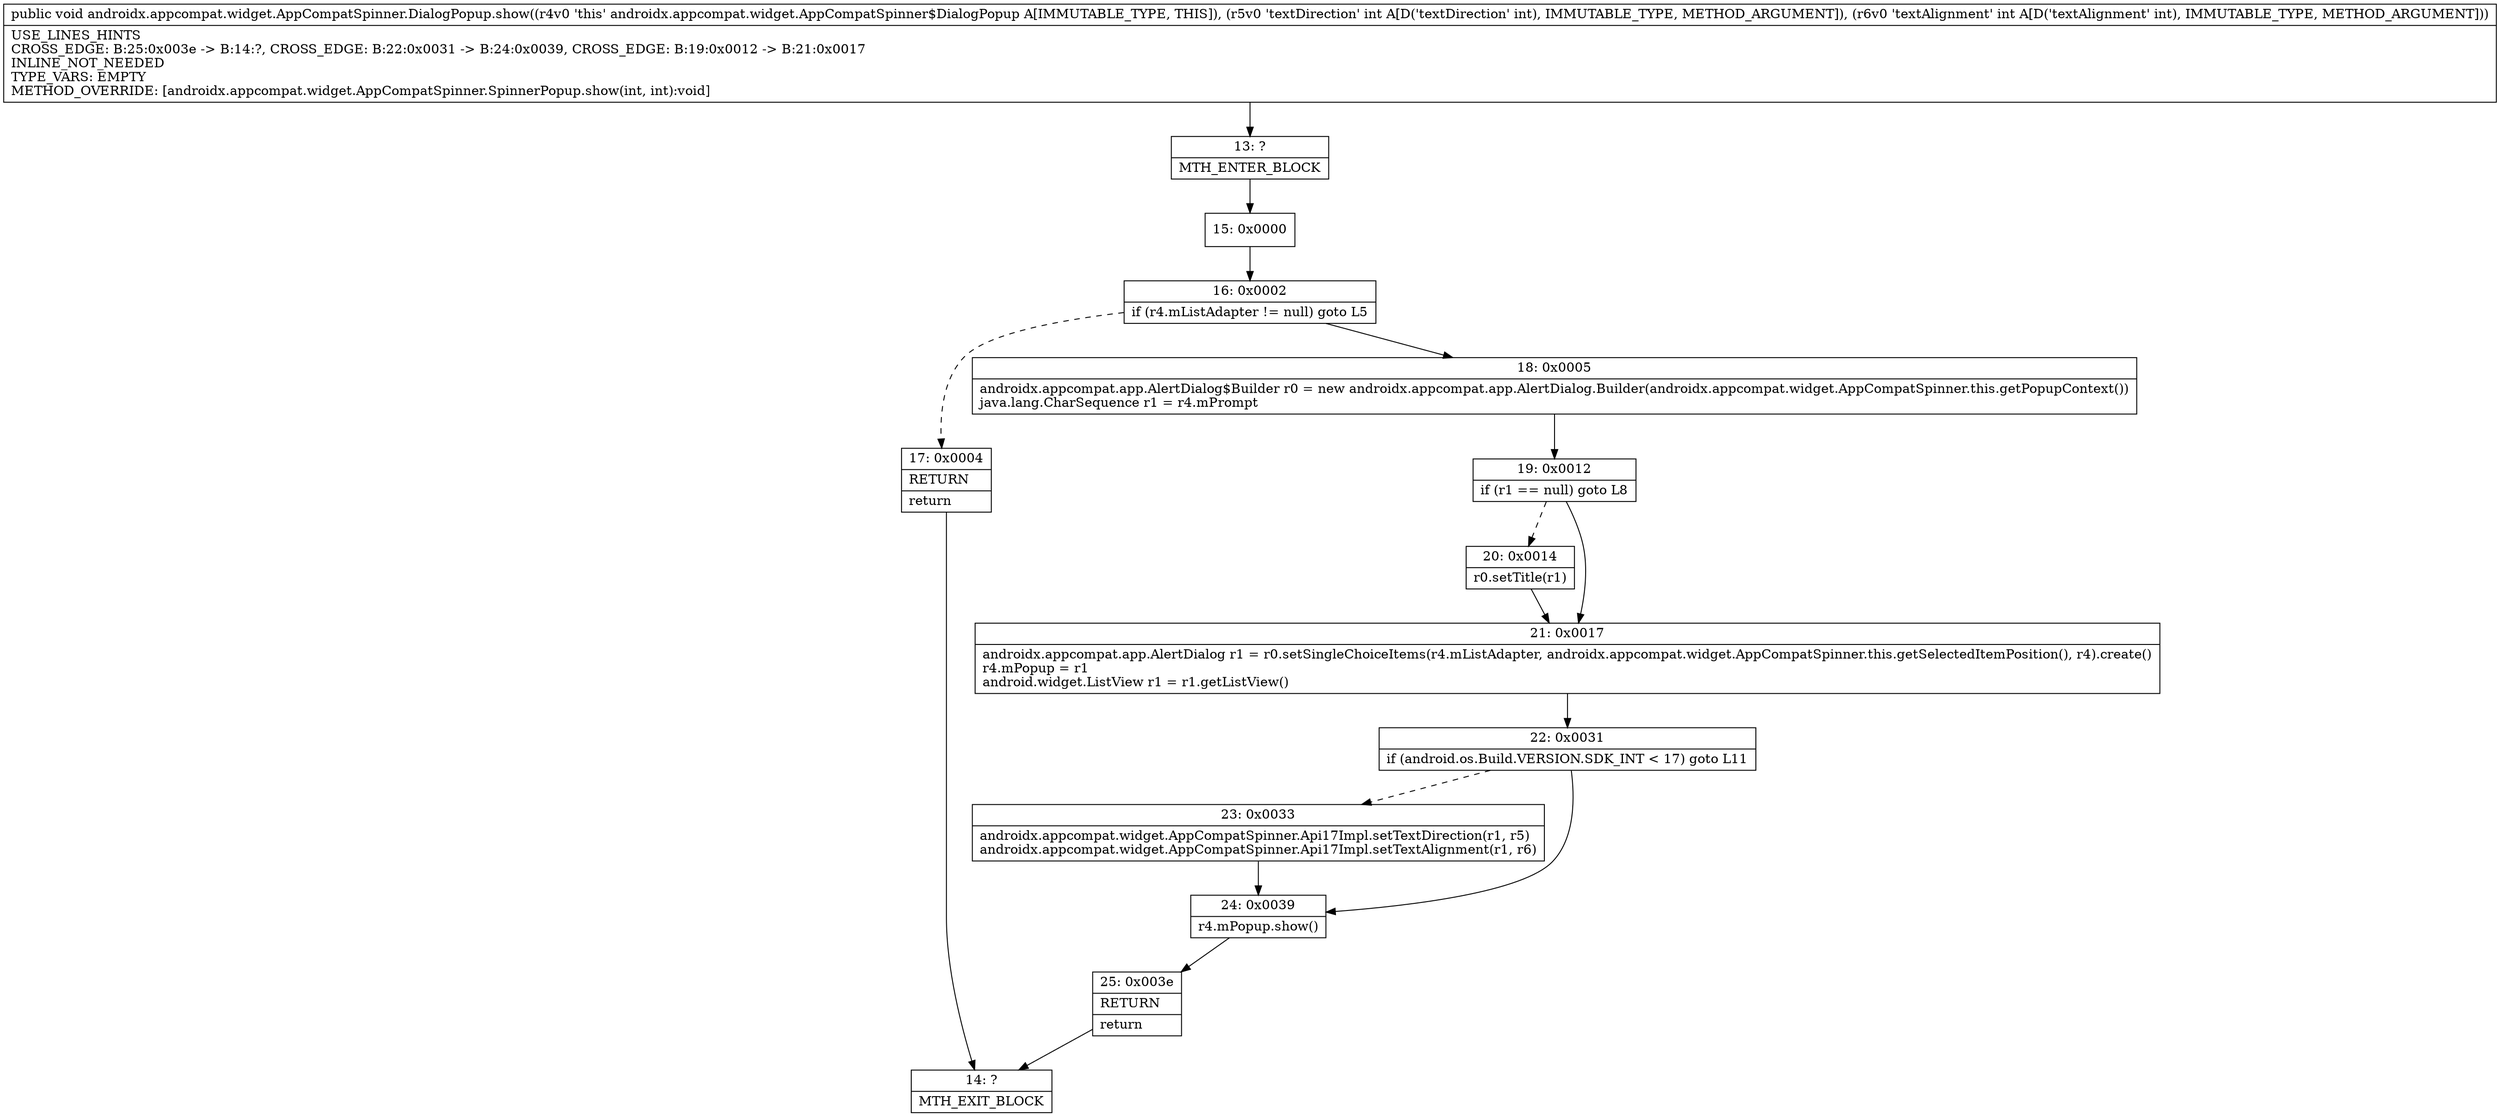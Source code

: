 digraph "CFG forandroidx.appcompat.widget.AppCompatSpinner.DialogPopup.show(II)V" {
Node_13 [shape=record,label="{13\:\ ?|MTH_ENTER_BLOCK\l}"];
Node_15 [shape=record,label="{15\:\ 0x0000}"];
Node_16 [shape=record,label="{16\:\ 0x0002|if (r4.mListAdapter != null) goto L5\l}"];
Node_17 [shape=record,label="{17\:\ 0x0004|RETURN\l|return\l}"];
Node_14 [shape=record,label="{14\:\ ?|MTH_EXIT_BLOCK\l}"];
Node_18 [shape=record,label="{18\:\ 0x0005|androidx.appcompat.app.AlertDialog$Builder r0 = new androidx.appcompat.app.AlertDialog.Builder(androidx.appcompat.widget.AppCompatSpinner.this.getPopupContext())\ljava.lang.CharSequence r1 = r4.mPrompt\l}"];
Node_19 [shape=record,label="{19\:\ 0x0012|if (r1 == null) goto L8\l}"];
Node_20 [shape=record,label="{20\:\ 0x0014|r0.setTitle(r1)\l}"];
Node_21 [shape=record,label="{21\:\ 0x0017|androidx.appcompat.app.AlertDialog r1 = r0.setSingleChoiceItems(r4.mListAdapter, androidx.appcompat.widget.AppCompatSpinner.this.getSelectedItemPosition(), r4).create()\lr4.mPopup = r1\landroid.widget.ListView r1 = r1.getListView()\l}"];
Node_22 [shape=record,label="{22\:\ 0x0031|if (android.os.Build.VERSION.SDK_INT \< 17) goto L11\l}"];
Node_23 [shape=record,label="{23\:\ 0x0033|androidx.appcompat.widget.AppCompatSpinner.Api17Impl.setTextDirection(r1, r5)\landroidx.appcompat.widget.AppCompatSpinner.Api17Impl.setTextAlignment(r1, r6)\l}"];
Node_24 [shape=record,label="{24\:\ 0x0039|r4.mPopup.show()\l}"];
Node_25 [shape=record,label="{25\:\ 0x003e|RETURN\l|return\l}"];
MethodNode[shape=record,label="{public void androidx.appcompat.widget.AppCompatSpinner.DialogPopup.show((r4v0 'this' androidx.appcompat.widget.AppCompatSpinner$DialogPopup A[IMMUTABLE_TYPE, THIS]), (r5v0 'textDirection' int A[D('textDirection' int), IMMUTABLE_TYPE, METHOD_ARGUMENT]), (r6v0 'textAlignment' int A[D('textAlignment' int), IMMUTABLE_TYPE, METHOD_ARGUMENT]))  | USE_LINES_HINTS\lCROSS_EDGE: B:25:0x003e \-\> B:14:?, CROSS_EDGE: B:22:0x0031 \-\> B:24:0x0039, CROSS_EDGE: B:19:0x0012 \-\> B:21:0x0017\lINLINE_NOT_NEEDED\lTYPE_VARS: EMPTY\lMETHOD_OVERRIDE: [androidx.appcompat.widget.AppCompatSpinner.SpinnerPopup.show(int, int):void]\l}"];
MethodNode -> Node_13;Node_13 -> Node_15;
Node_15 -> Node_16;
Node_16 -> Node_17[style=dashed];
Node_16 -> Node_18;
Node_17 -> Node_14;
Node_18 -> Node_19;
Node_19 -> Node_20[style=dashed];
Node_19 -> Node_21;
Node_20 -> Node_21;
Node_21 -> Node_22;
Node_22 -> Node_23[style=dashed];
Node_22 -> Node_24;
Node_23 -> Node_24;
Node_24 -> Node_25;
Node_25 -> Node_14;
}

